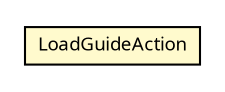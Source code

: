 #!/usr/local/bin/dot
#
# Class diagram 
# Generated by UMLGraph version R5_6 (http://www.umlgraph.org/)
#

digraph G {
	edge [fontname="Trebuchet MS",fontsize=10,labelfontname="Trebuchet MS",labelfontsize=10];
	node [fontname="Trebuchet MS",fontsize=10,shape=plaintext];
	nodesep=0.25;
	ranksep=0.5;
	// se.cambio.cds.gdl.editor.view.menubar.LoadGuideAction
	c250037 [label=<<table title="se.cambio.cds.gdl.editor.view.menubar.LoadGuideAction" border="0" cellborder="1" cellspacing="0" cellpadding="2" port="p" bgcolor="lemonChiffon" href="./LoadGuideAction.html">
		<tr><td><table border="0" cellspacing="0" cellpadding="1">
<tr><td align="center" balign="center"><font face="Trebuchet MS"> LoadGuideAction </font></td></tr>
		</table></td></tr>
		</table>>, URL="./LoadGuideAction.html", fontname="Trebuchet MS", fontcolor="black", fontsize=9.0];
}

